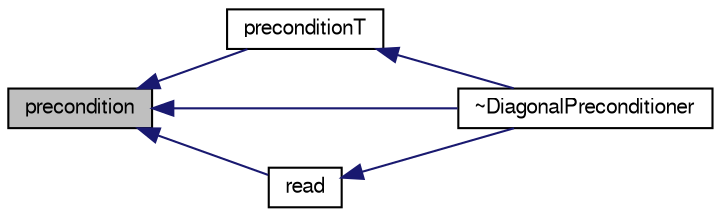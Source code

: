 digraph "precondition"
{
  bgcolor="transparent";
  edge [fontname="FreeSans",fontsize="10",labelfontname="FreeSans",labelfontsize="10"];
  node [fontname="FreeSans",fontsize="10",shape=record];
  rankdir="LR";
  Node25 [label="precondition",height=0.2,width=0.4,color="black", fillcolor="grey75", style="filled", fontcolor="black"];
  Node25 -> Node26 [dir="back",color="midnightblue",fontsize="10",style="solid",fontname="FreeSans"];
  Node26 [label="preconditionT",height=0.2,width=0.4,color="black",URL="$a26814.html#ab8f1fcaefaa3f2817b44c6aff1f8b5fb",tooltip="Return wT the transpose-matrix preconditioned form of. "];
  Node26 -> Node27 [dir="back",color="midnightblue",fontsize="10",style="solid",fontname="FreeSans"];
  Node27 [label="~DiagonalPreconditioner",height=0.2,width=0.4,color="black",URL="$a26814.html#aa9cfa41f7062993c40b4c063368c1a84"];
  Node25 -> Node28 [dir="back",color="midnightblue",fontsize="10",style="solid",fontname="FreeSans"];
  Node28 [label="read",height=0.2,width=0.4,color="black",URL="$a26814.html#a8026c541af638801b7ba29af23b5a4a3",tooltip="Read and reset the preconditioner parameters from the given. "];
  Node28 -> Node27 [dir="back",color="midnightblue",fontsize="10",style="solid",fontname="FreeSans"];
  Node25 -> Node27 [dir="back",color="midnightblue",fontsize="10",style="solid",fontname="FreeSans"];
}
